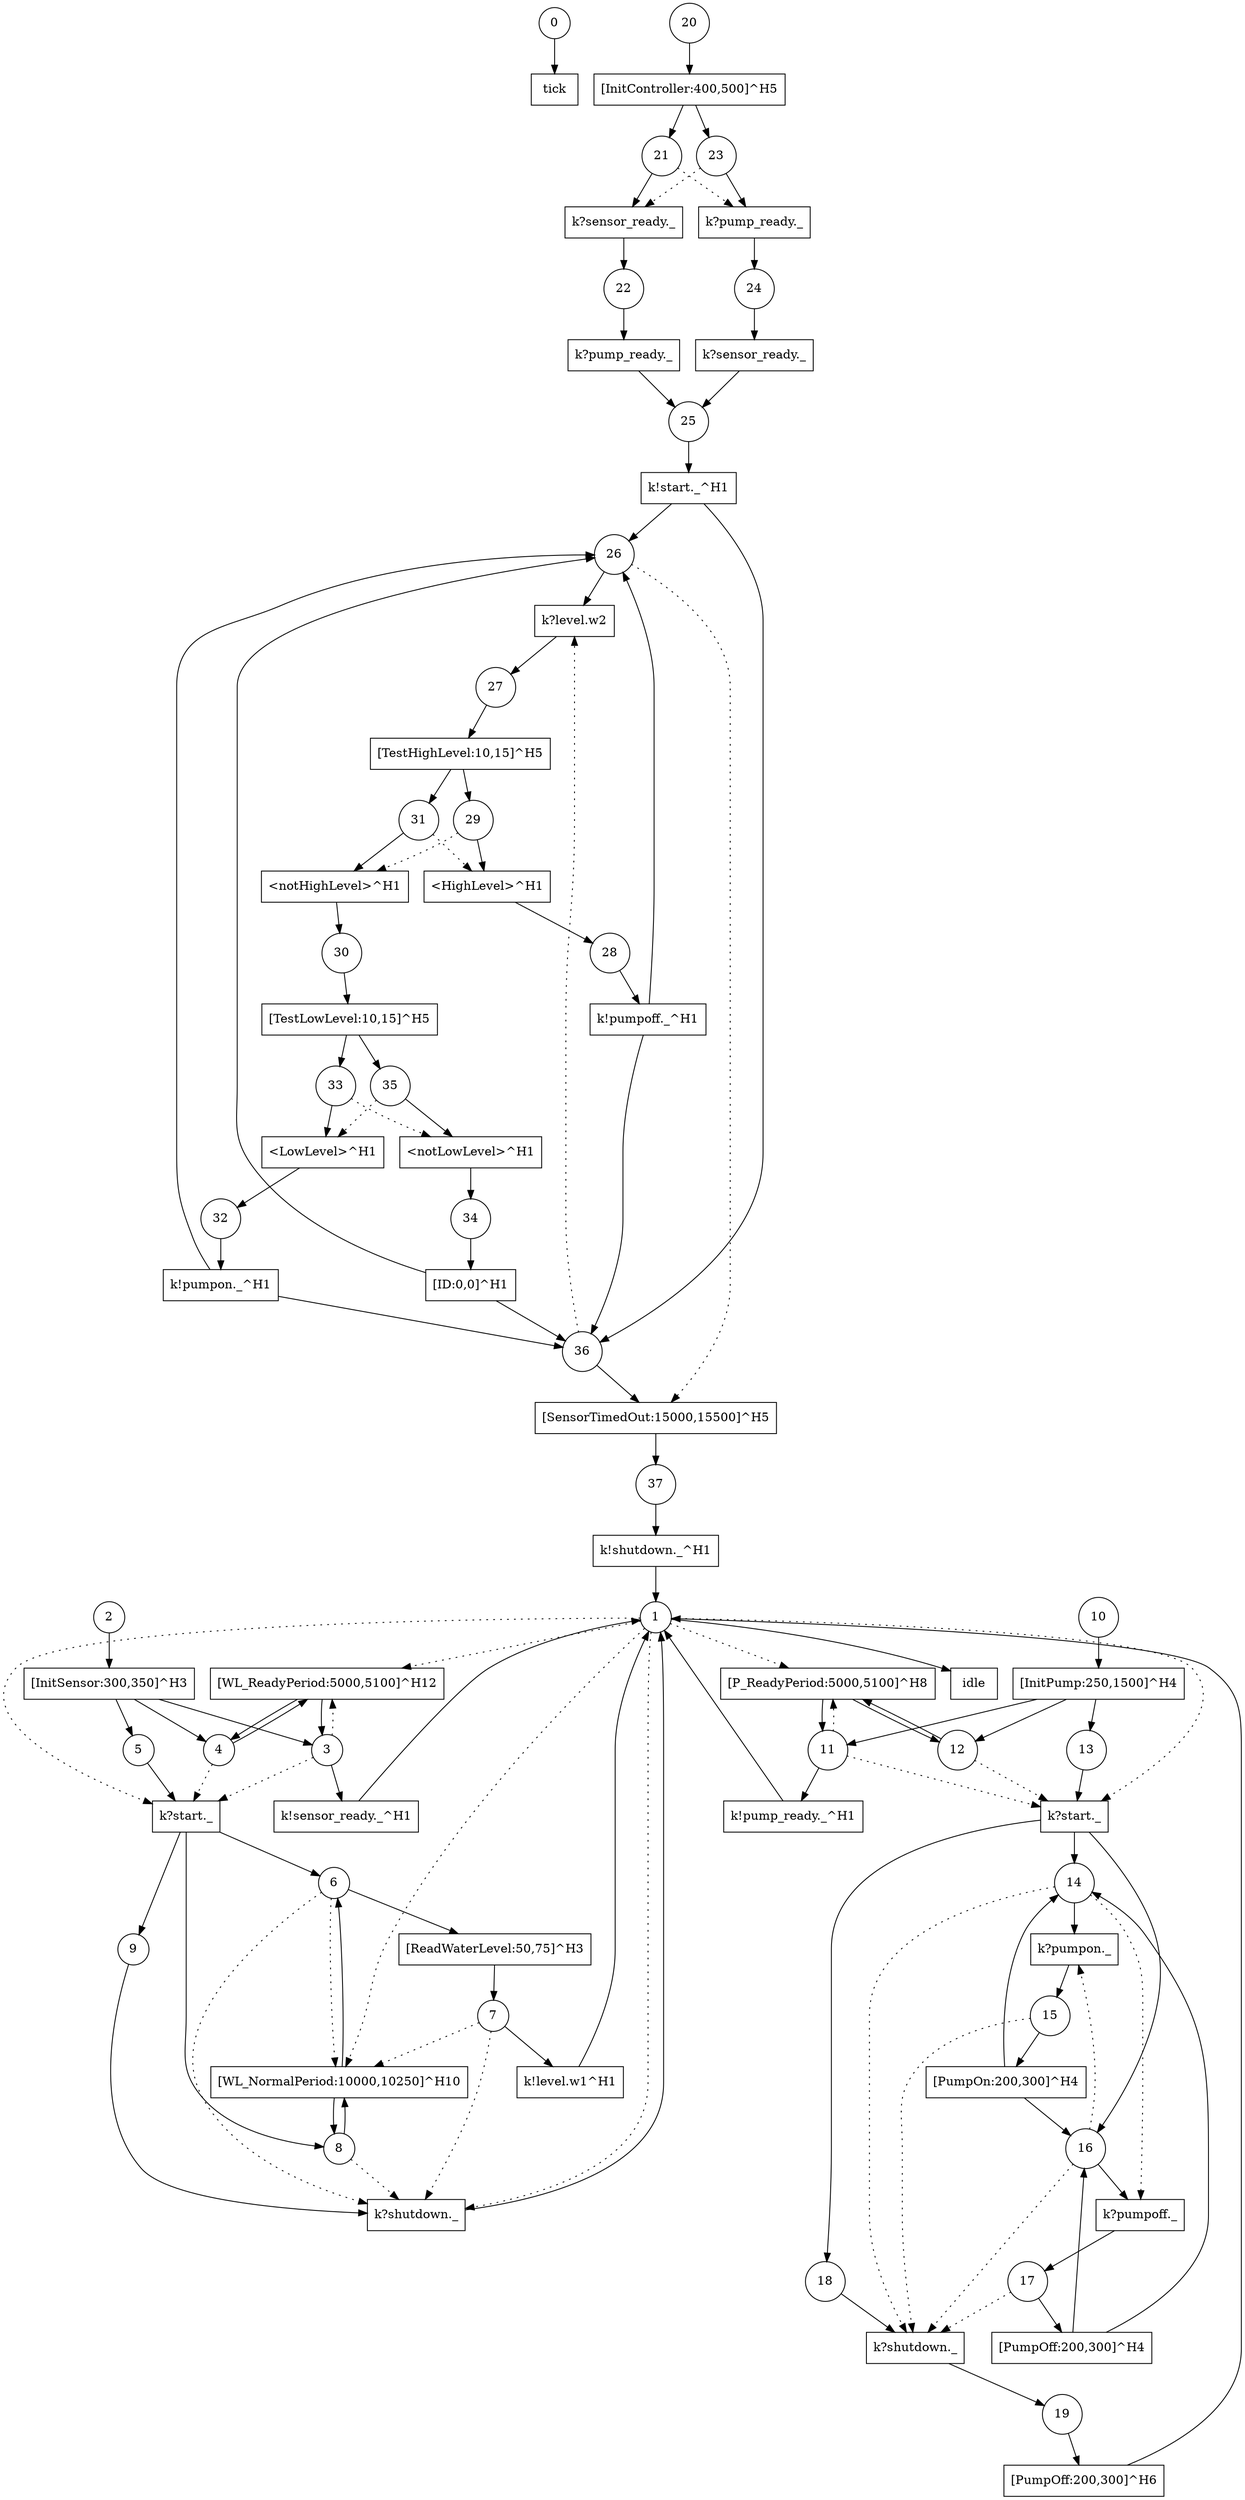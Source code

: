 digraph Net {
node [shape = circle]
"0"; "1"; "2"; "3"; "4"; "5"; "6"; "7"; "8"; "9"; "10"; "11"; "12"; "13"; "14"; "15"; "16"; "17"; "18"; "19"; "20"; "21"; "22"; "23"; "24"; "25"; "26"; "27"; "28"; "29"; "30"; "31"; "32"; "33"; "34"; "35"; "36"; "37"
node [shape = box]
T0 [label = "tick"];
T1 [label = "idle"];
T2 [label = "[InitSensor:300,350]^H3"];
T3 [label = "k!sensor_ready._^H1"];
T4 [label = "[WL_ReadyPeriod:5000,5100]^H12"];
T5 [label = "k?start._"];
T6 [label = "[ReadWaterLevel:50,75]^H3"];
T7 [label = "k!level.w1^H1"];
T8 [label = "[WL_NormalPeriod:10000,10250]^H10"];
T9 [label = "k?shutdown._"];
T10 [label = "[InitPump:250,1500]^H4"];
T11 [label = "k!pump_ready._^H1"];
T12 [label = "[P_ReadyPeriod:5000,5100]^H8"];
T13 [label = "k?start._"];
T14 [label = "k?pumpon._"];
T15 [label = "[PumpOn:200,300]^H4"];
T16 [label = "k?pumpoff._"];
T17 [label = "[PumpOff:200,300]^H4"];
T18 [label = "k?shutdown._"];
T19 [label = "[PumpOff:200,300]^H6"];
T20 [label = "[InitController:400,500]^H5"];
T21 [label = "k?sensor_ready._"];
T22 [label = "k?pump_ready._"];
T23 [label = "k?pump_ready._"];
T24 [label = "k?sensor_ready._"];
T25 [label = "k!start._^H1"];
T26 [label = "k?level.w2"];
T27 [label = "[TestHighLevel:10,15]^H5"];
T28 [label = "k!pumpoff._^H1"];
T29 [label = "<HighLevel>^H1"];
T30 [label = "[TestLowLevel:10,15]^H5"];
T31 [label = "<notHighLevel>^H1"];
T32 [label = "k!pumpon._^H1"];
T33 [label = "<LowLevel>^H1"];
T34 [label = "[ID:0,0]^H1"];
T35 [label = "<notLowLevel>^H1"];
T36 [label = "[SensorTimedOut:15000,15500]^H5"];
T37 [label = "k!shutdown._^H1"]
"0" -> T0 [style = solid];

"1" -> T1 [style = solid];

"2" -> T2 [style = solid];

edge [style = solid];
T2 -> "3"
T2 -> "4"
T2 -> "5"

"3" -> T3 [style = solid];

edge [style = solid];
T3 -> "1"

"4" -> T4 [style = solid];

edge [style = dotted];
"1" -> T4;
"3" -> T4;

edge [style = solid];
T4 -> "3"
T4 -> "4"

"5" -> T5 [style = solid];

edge [style = dotted];
"1" -> T5;
"3" -> T5;
"4" -> T5;

edge [style = solid];
T5 -> "6"
T5 -> "8"
T5 -> "9"

"6" -> T6 [style = solid];

edge [style = solid];
T6 -> "7"

"7" -> T7 [style = solid];

edge [style = solid];
T7 -> "1"

"8" -> T8 [style = solid];

edge [style = dotted];
"1" -> T8;
"6" -> T8;
"7" -> T8;

edge [style = solid];
T8 -> "6"
T8 -> "8"

"9" -> T9 [style = solid];

edge [style = dotted];
"1" -> T9;
"6" -> T9;
"7" -> T9;
"8" -> T9;

edge [style = solid];
T9 -> "1"

"10" -> T10 [style = solid];

edge [style = solid];
T10 -> "11"
T10 -> "12"
T10 -> "13"

"11" -> T11 [style = solid];

edge [style = solid];
T11 -> "1"

"12" -> T12 [style = solid];

edge [style = dotted];
"1" -> T12;
"11" -> T12;

edge [style = solid];
T12 -> "11"
T12 -> "12"

"13" -> T13 [style = solid];

edge [style = dotted];
"1" -> T13;
"11" -> T13;
"12" -> T13;

edge [style = solid];
T13 -> "14"
T13 -> "16"
T13 -> "18"

"14" -> T14 [style = solid];

edge [style = dotted];
"16" -> T14;

edge [style = solid];
T14 -> "15"

"15" -> T15 [style = solid];

edge [style = solid];
T15 -> "14"
T15 -> "16"

"16" -> T16 [style = solid];

edge [style = dotted];
"14" -> T16;

edge [style = solid];
T16 -> "17"

"17" -> T17 [style = solid];

edge [style = solid];
T17 -> "14"
T17 -> "16"

"18" -> T18 [style = solid];

edge [style = dotted];
"14" -> T18;
"15" -> T18;
"16" -> T18;
"17" -> T18;

edge [style = solid];
T18 -> "19"

"19" -> T19 [style = solid];

edge [style = solid];
T19 -> "1"

"20" -> T20 [style = solid];

edge [style = solid];
T20 -> "21"
T20 -> "23"

"21" -> T21 [style = solid];

edge [style = dotted];
"23" -> T21;

edge [style = solid];
T21 -> "22"

"22" -> T22 [style = solid];

edge [style = solid];
T22 -> "25"

"23" -> T23 [style = solid];

edge [style = dotted];
"21" -> T23;

edge [style = solid];
T23 -> "24"

"24" -> T24 [style = solid];

edge [style = solid];
T24 -> "25"

"25" -> T25 [style = solid];

edge [style = solid];
T25 -> "26"
T25 -> "36"

"26" -> T26 [style = solid];

edge [style = dotted];
"36" -> T26;

edge [style = solid];
T26 -> "27"

"27" -> T27 [style = solid];

edge [style = solid];
T27 -> "29"
T27 -> "31"

"28" -> T28 [style = solid];

edge [style = solid];
T28 -> "26"
T28 -> "36"

"29" -> T29 [style = solid];

edge [style = dotted];
"31" -> T29;

edge [style = solid];
T29 -> "28"

"30" -> T30 [style = solid];

edge [style = solid];
T30 -> "33"
T30 -> "35"

"31" -> T31 [style = solid];

edge [style = dotted];
"29" -> T31;

edge [style = solid];
T31 -> "30"

"32" -> T32 [style = solid];

edge [style = solid];
T32 -> "26"
T32 -> "36"

"33" -> T33 [style = solid];

edge [style = dotted];
"35" -> T33;

edge [style = solid];
T33 -> "32"

"34" -> T34 [style = solid];

edge [style = solid];
T34 -> "26"
T34 -> "36"

"35" -> T35 [style = solid];

edge [style = dotted];
"33" -> T35;

edge [style = solid];
T35 -> "34"

"36" -> T36 [style = solid];

edge [style = dotted];
"26" -> T36;

edge [style = solid];
T36 -> "37"

"37" -> T37 [style = solid];

edge [style = solid];
T37 -> "1"

}
